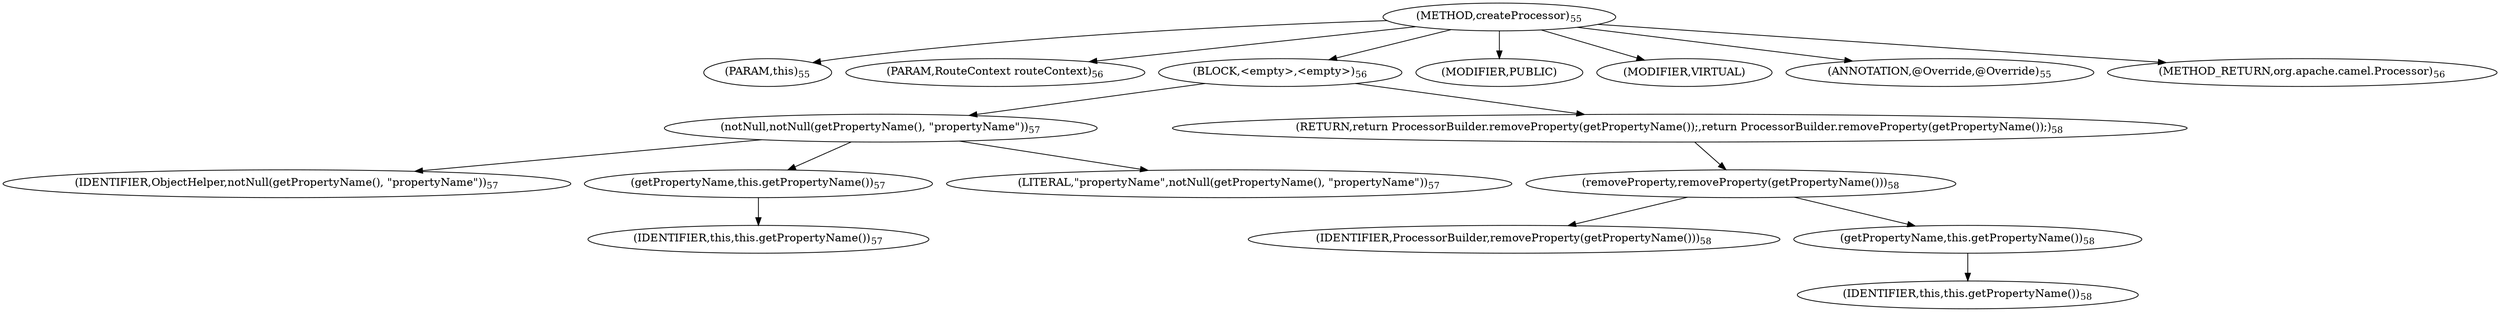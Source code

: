 digraph "createProcessor" {  
"60" [label = <(METHOD,createProcessor)<SUB>55</SUB>> ]
"8" [label = <(PARAM,this)<SUB>55</SUB>> ]
"61" [label = <(PARAM,RouteContext routeContext)<SUB>56</SUB>> ]
"62" [label = <(BLOCK,&lt;empty&gt;,&lt;empty&gt;)<SUB>56</SUB>> ]
"63" [label = <(notNull,notNull(getPropertyName(), &quot;propertyName&quot;))<SUB>57</SUB>> ]
"64" [label = <(IDENTIFIER,ObjectHelper,notNull(getPropertyName(), &quot;propertyName&quot;))<SUB>57</SUB>> ]
"65" [label = <(getPropertyName,this.getPropertyName())<SUB>57</SUB>> ]
"7" [label = <(IDENTIFIER,this,this.getPropertyName())<SUB>57</SUB>> ]
"66" [label = <(LITERAL,&quot;propertyName&quot;,notNull(getPropertyName(), &quot;propertyName&quot;))<SUB>57</SUB>> ]
"67" [label = <(RETURN,return ProcessorBuilder.removeProperty(getPropertyName());,return ProcessorBuilder.removeProperty(getPropertyName());)<SUB>58</SUB>> ]
"68" [label = <(removeProperty,removeProperty(getPropertyName()))<SUB>58</SUB>> ]
"69" [label = <(IDENTIFIER,ProcessorBuilder,removeProperty(getPropertyName()))<SUB>58</SUB>> ]
"70" [label = <(getPropertyName,this.getPropertyName())<SUB>58</SUB>> ]
"9" [label = <(IDENTIFIER,this,this.getPropertyName())<SUB>58</SUB>> ]
"71" [label = <(MODIFIER,PUBLIC)> ]
"72" [label = <(MODIFIER,VIRTUAL)> ]
"73" [label = <(ANNOTATION,@Override,@Override)<SUB>55</SUB>> ]
"74" [label = <(METHOD_RETURN,org.apache.camel.Processor)<SUB>56</SUB>> ]
  "60" -> "8" 
  "60" -> "61" 
  "60" -> "62" 
  "60" -> "71" 
  "60" -> "72" 
  "60" -> "73" 
  "60" -> "74" 
  "62" -> "63" 
  "62" -> "67" 
  "63" -> "64" 
  "63" -> "65" 
  "63" -> "66" 
  "65" -> "7" 
  "67" -> "68" 
  "68" -> "69" 
  "68" -> "70" 
  "70" -> "9" 
}
